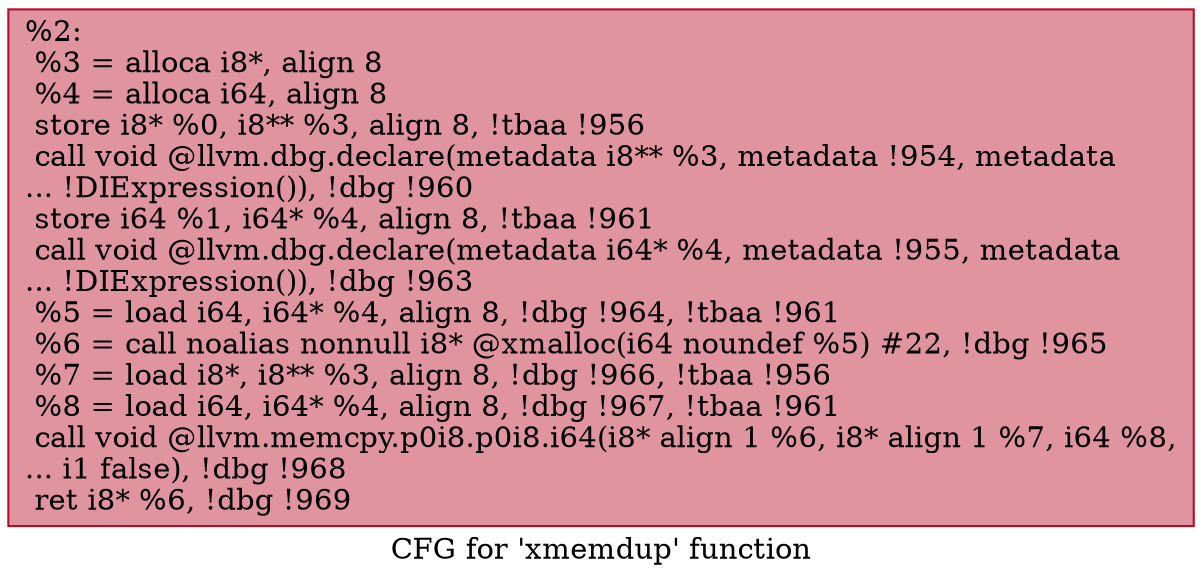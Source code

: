 digraph "CFG for 'xmemdup' function" {
	label="CFG for 'xmemdup' function";

	Node0x22c3d10 [shape=record,color="#b70d28ff", style=filled, fillcolor="#b70d2870",label="{%2:\l  %3 = alloca i8*, align 8\l  %4 = alloca i64, align 8\l  store i8* %0, i8** %3, align 8, !tbaa !956\l  call void @llvm.dbg.declare(metadata i8** %3, metadata !954, metadata\l... !DIExpression()), !dbg !960\l  store i64 %1, i64* %4, align 8, !tbaa !961\l  call void @llvm.dbg.declare(metadata i64* %4, metadata !955, metadata\l... !DIExpression()), !dbg !963\l  %5 = load i64, i64* %4, align 8, !dbg !964, !tbaa !961\l  %6 = call noalias nonnull i8* @xmalloc(i64 noundef %5) #22, !dbg !965\l  %7 = load i8*, i8** %3, align 8, !dbg !966, !tbaa !956\l  %8 = load i64, i64* %4, align 8, !dbg !967, !tbaa !961\l  call void @llvm.memcpy.p0i8.p0i8.i64(i8* align 1 %6, i8* align 1 %7, i64 %8,\l... i1 false), !dbg !968\l  ret i8* %6, !dbg !969\l}"];
}
